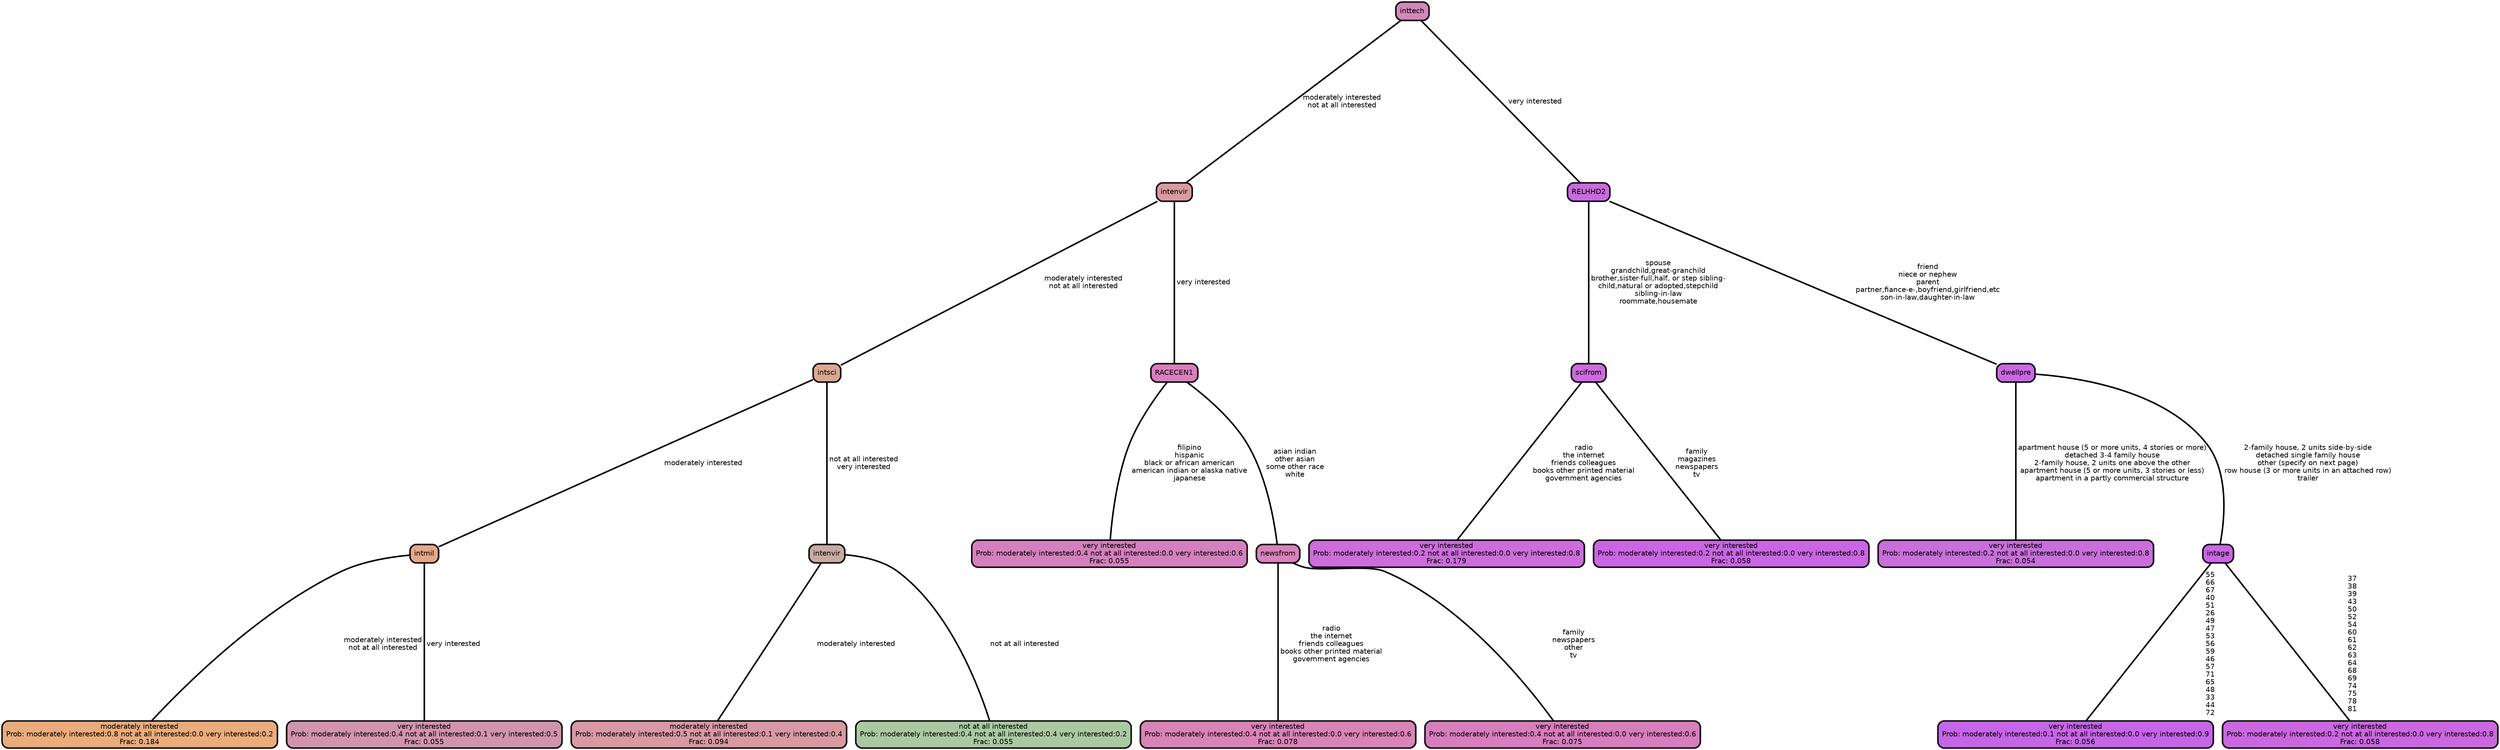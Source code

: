 graph Tree {
node [shape=box, style="filled, rounded",color="black",penwidth="3",fontcolor="black",                 fontname=helvetica] ;
graph [ranksep="0 equally", splines=straight,                 bgcolor=transparent, dpi=200] ;
edge [fontname=helvetica, color=black] ;
0 [label="moderately interested
Prob: moderately interested:0.8 not at all interested:0.0 very interested:0.2
Frac: 0.184", fillcolor="#ebac7c"] ;
1 [label="intmil", fillcolor="#e5a788"] ;
2 [label="very interested
Prob: moderately interested:0.4 not at all interested:0.1 very interested:0.5
Frac: 0.055", fillcolor="#d294ad"] ;
3 [label="intsci", fillcolor="#daa892"] ;
4 [label="moderately interested
Prob: moderately interested:0.5 not at all interested:0.1 very interested:0.4
Frac: 0.094", fillcolor="#d899a2"] ;
5 [label="intenvir", fillcolor="#c7aba2"] ;
6 [label="not at all interested
Prob: moderately interested:0.4 not at all interested:0.4 very interested:0.2
Frac: 0.055", fillcolor="#a9caa1"] ;
7 [label="intenvir", fillcolor="#d99aa0"] ;
8 [label="very interested
Prob: moderately interested:0.4 not at all interested:0.0 very interested:0.6
Frac: 0.055", fillcolor="#d580be"] ;
9 [label="RACECEN1", fillcolor="#d880bc"] ;
10 [label="very interested
Prob: moderately interested:0.4 not at all interested:0.0 very interested:0.6
Frac: 0.078", fillcolor="#d984b7"] ;
11 [label="newsfrom", fillcolor="#d881bb"] ;
12 [label="very interested
Prob: moderately interested:0.4 not at all interested:0.0 very interested:0.6
Frac: 0.075", fillcolor="#d87dbe"] ;
13 [label="inttech", fillcolor="#d387ba"] ;
14 [label="very interested
Prob: moderately interested:0.2 not at all interested:0.0 very interested:0.8
Frac: 0.179", fillcolor="#cc6ddb"] ;
15 [label="scifrom", fillcolor="#cc6bdd"] ;
16 [label="very interested
Prob: moderately interested:0.2 not at all interested:0.0 very interested:0.8
Frac: 0.058", fillcolor="#ca66e4"] ;
17 [label="RELHHD2", fillcolor="#ca6adf"] ;
18 [label="very interested
Prob: moderately interested:0.2 not at all interested:0.0 very interested:0.8
Frac: 0.054", fillcolor="#c86fdc"] ;
19 [label="dwellpre", fillcolor="#c969e2"] ;
20 [label="very interested
Prob: moderately interested:0.1 not at all interested:0.0 very interested:0.9
Frac: 0.056", fillcolor="#c665e8"] ;
21 [label="intage", fillcolor="#c966e4"] ;
22 [label="very interested
Prob: moderately interested:0.2 not at all interested:0.0 very interested:0.8
Frac: 0.058", fillcolor="#cb67e1"] ;
1 -- 0 [label=" moderately interested\n not at all interested",penwidth=3] ;
1 -- 2 [label=" very interested",penwidth=3] ;
3 -- 1 [label=" moderately interested",penwidth=3] ;
3 -- 5 [label=" not at all interested\n very interested",penwidth=3] ;
5 -- 4 [label=" moderately interested",penwidth=3] ;
5 -- 6 [label=" not at all interested",penwidth=3] ;
7 -- 3 [label=" moderately interested\n not at all interested",penwidth=3] ;
7 -- 9 [label=" very interested",penwidth=3] ;
9 -- 8 [label=" filipino\n hispanic\n black or african american\n american indian or alaska native\n japanese",penwidth=3] ;
9 -- 11 [label=" asian indian\n other asian\n some other race\n white",penwidth=3] ;
11 -- 10 [label=" radio\n the internet\n friends colleagues\n books other printed material\n government agencies",penwidth=3] ;
11 -- 12 [label=" family\n newspapers\n other\n tv",penwidth=3] ;
13 -- 7 [label=" moderately interested\n not at all interested",penwidth=3] ;
13 -- 17 [label=" very interested",penwidth=3] ;
15 -- 14 [label=" radio\n the internet\n friends colleagues\n books other printed material\n government agencies",penwidth=3] ;
15 -- 16 [label=" family\n magazines\n newspapers\n tv",penwidth=3] ;
17 -- 15 [label=" spouse\n grandchild,great-granchild\n brother,sister-full,half, or step sibling-\n child,natural or adopted,stepchild\n sibling-in-law\n roommate,housemate",penwidth=3] ;
17 -- 19 [label=" friend\n niece or nephew\n parent\n partner,fiance-e-,boyfriend,girlfriend,etc\n son-in-law,daughter-in-law",penwidth=3] ;
19 -- 18 [label=" apartment house (5 or more units, 4 stories or more)\n detached 3-4 family house\n 2-family house, 2 units one above the other\n apartment house (5 or more units, 3 stories or less)\n apartment in a partly commercial structure",penwidth=3] ;
19 -- 21 [label=" 2-family house, 2 units side-by-side\n detached single family house\n other (specify on next page)\n row house (3 or more units in an attached row)\n trailer",penwidth=3] ;
21 -- 20 [label=" 55\n 66\n 67\n 40\n 51\n 26\n 49\n 47\n 53\n 56\n 59\n 46\n 57\n 71\n 65\n 48\n 33\n 44\n 72",penwidth=3] ;
21 -- 22 [label=" 37\n 38\n 39\n 43\n 50\n 52\n 54\n 60\n 61\n 62\n 63\n 64\n 68\n 69\n 74\n 75\n 78\n 81",penwidth=3] ;
{rank = same;}}